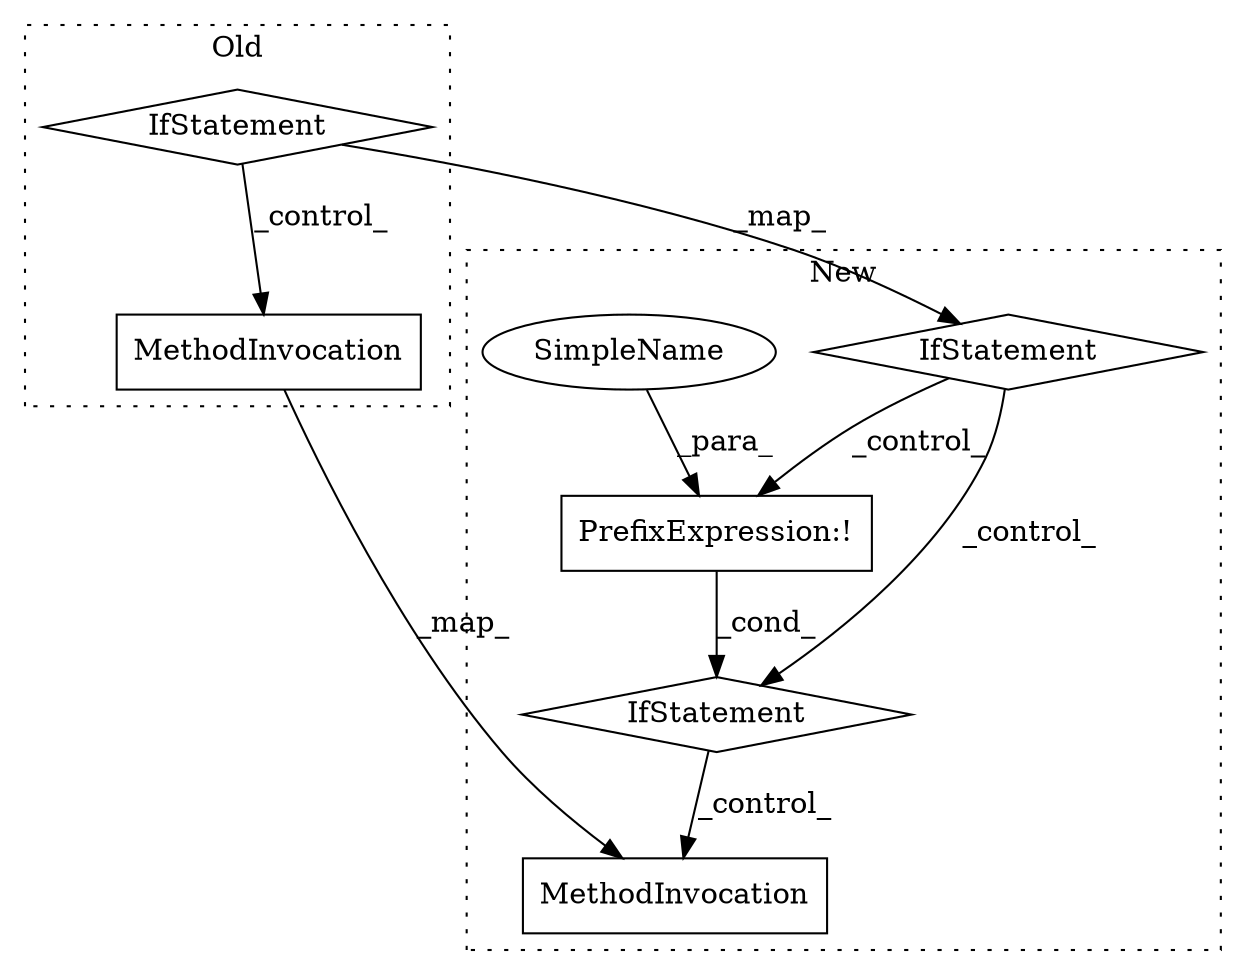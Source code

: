 digraph G {
subgraph cluster0 {
2 [label="IfStatement" a="25" s="4065,4086" l="4,14" shape="diamond"];
5 [label="MethodInvocation" a="32" s="4132,4212" l="13,1" shape="box"];
label = "Old";
style="dotted";
}
subgraph cluster1 {
1 [label="IfStatement" a="25" s="4475,4496" l="4,14" shape="diamond"];
3 [label="IfStatement" a="25" s="4528,4551" l="4,18" shape="diamond"];
4 [label="MethodInvocation" a="32" s="4605,4685" l="13,1" shape="box"];
6 [label="SimpleName" a="42" s="4533" l="18" shape="ellipse"];
7 [label="PrefixExpression:!" a="38" s="4532" l="1" shape="box"];
label = "New";
style="dotted";
}
1 -> 3 [label="_control_"];
1 -> 7 [label="_control_"];
2 -> 1 [label="_map_"];
2 -> 5 [label="_control_"];
3 -> 4 [label="_control_"];
5 -> 4 [label="_map_"];
6 -> 7 [label="_para_"];
7 -> 3 [label="_cond_"];
}